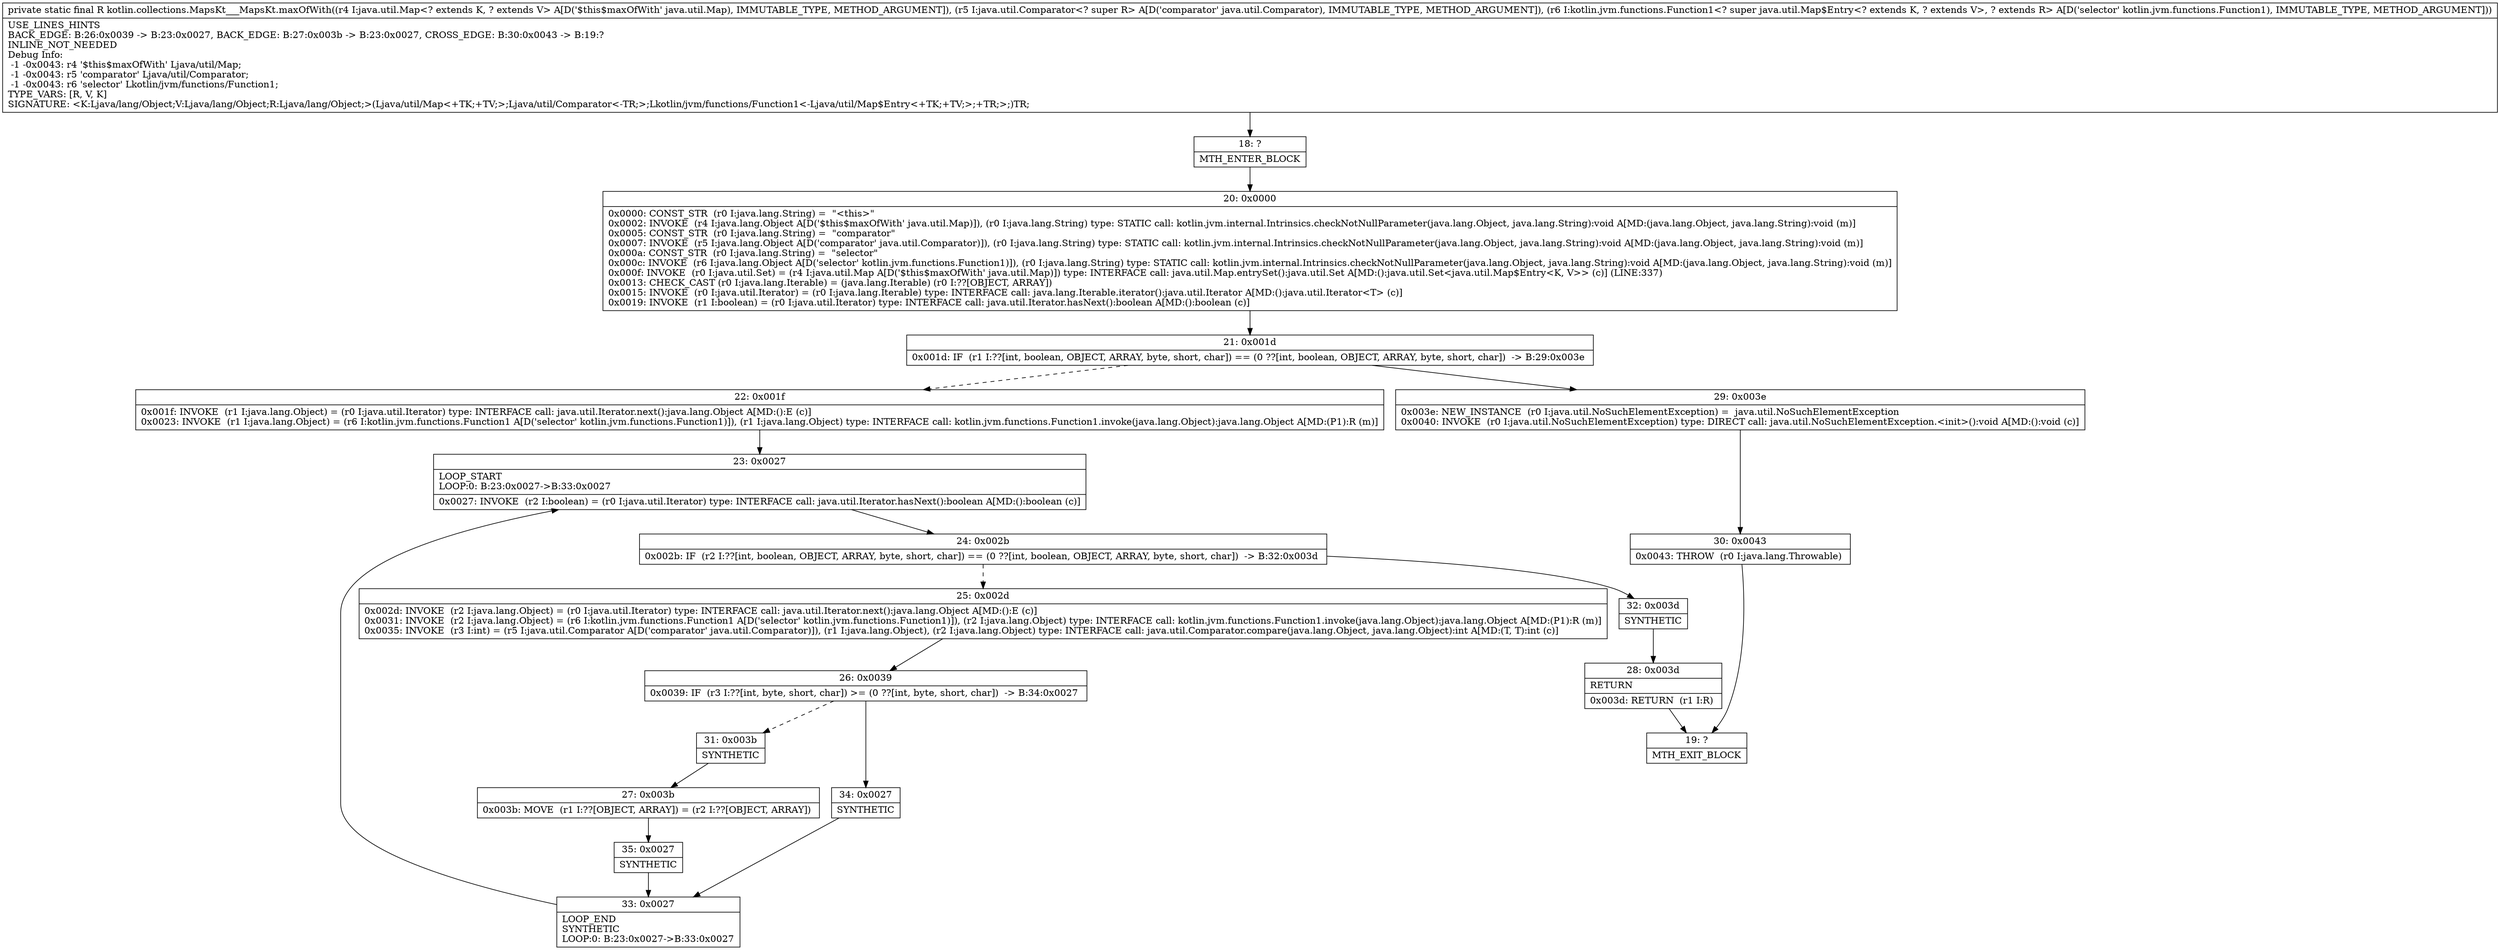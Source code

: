 digraph "CFG forkotlin.collections.MapsKt___MapsKt.maxOfWith(Ljava\/util\/Map;Ljava\/util\/Comparator;Lkotlin\/jvm\/functions\/Function1;)Ljava\/lang\/Object;" {
Node_18 [shape=record,label="{18\:\ ?|MTH_ENTER_BLOCK\l}"];
Node_20 [shape=record,label="{20\:\ 0x0000|0x0000: CONST_STR  (r0 I:java.lang.String) =  \"\<this\>\" \l0x0002: INVOKE  (r4 I:java.lang.Object A[D('$this$maxOfWith' java.util.Map)]), (r0 I:java.lang.String) type: STATIC call: kotlin.jvm.internal.Intrinsics.checkNotNullParameter(java.lang.Object, java.lang.String):void A[MD:(java.lang.Object, java.lang.String):void (m)]\l0x0005: CONST_STR  (r0 I:java.lang.String) =  \"comparator\" \l0x0007: INVOKE  (r5 I:java.lang.Object A[D('comparator' java.util.Comparator)]), (r0 I:java.lang.String) type: STATIC call: kotlin.jvm.internal.Intrinsics.checkNotNullParameter(java.lang.Object, java.lang.String):void A[MD:(java.lang.Object, java.lang.String):void (m)]\l0x000a: CONST_STR  (r0 I:java.lang.String) =  \"selector\" \l0x000c: INVOKE  (r6 I:java.lang.Object A[D('selector' kotlin.jvm.functions.Function1)]), (r0 I:java.lang.String) type: STATIC call: kotlin.jvm.internal.Intrinsics.checkNotNullParameter(java.lang.Object, java.lang.String):void A[MD:(java.lang.Object, java.lang.String):void (m)]\l0x000f: INVOKE  (r0 I:java.util.Set) = (r4 I:java.util.Map A[D('$this$maxOfWith' java.util.Map)]) type: INTERFACE call: java.util.Map.entrySet():java.util.Set A[MD:():java.util.Set\<java.util.Map$Entry\<K, V\>\> (c)] (LINE:337)\l0x0013: CHECK_CAST (r0 I:java.lang.Iterable) = (java.lang.Iterable) (r0 I:??[OBJECT, ARRAY]) \l0x0015: INVOKE  (r0 I:java.util.Iterator) = (r0 I:java.lang.Iterable) type: INTERFACE call: java.lang.Iterable.iterator():java.util.Iterator A[MD:():java.util.Iterator\<T\> (c)]\l0x0019: INVOKE  (r1 I:boolean) = (r0 I:java.util.Iterator) type: INTERFACE call: java.util.Iterator.hasNext():boolean A[MD:():boolean (c)]\l}"];
Node_21 [shape=record,label="{21\:\ 0x001d|0x001d: IF  (r1 I:??[int, boolean, OBJECT, ARRAY, byte, short, char]) == (0 ??[int, boolean, OBJECT, ARRAY, byte, short, char])  \-\> B:29:0x003e \l}"];
Node_22 [shape=record,label="{22\:\ 0x001f|0x001f: INVOKE  (r1 I:java.lang.Object) = (r0 I:java.util.Iterator) type: INTERFACE call: java.util.Iterator.next():java.lang.Object A[MD:():E (c)]\l0x0023: INVOKE  (r1 I:java.lang.Object) = (r6 I:kotlin.jvm.functions.Function1 A[D('selector' kotlin.jvm.functions.Function1)]), (r1 I:java.lang.Object) type: INTERFACE call: kotlin.jvm.functions.Function1.invoke(java.lang.Object):java.lang.Object A[MD:(P1):R (m)]\l}"];
Node_23 [shape=record,label="{23\:\ 0x0027|LOOP_START\lLOOP:0: B:23:0x0027\-\>B:33:0x0027\l|0x0027: INVOKE  (r2 I:boolean) = (r0 I:java.util.Iterator) type: INTERFACE call: java.util.Iterator.hasNext():boolean A[MD:():boolean (c)]\l}"];
Node_24 [shape=record,label="{24\:\ 0x002b|0x002b: IF  (r2 I:??[int, boolean, OBJECT, ARRAY, byte, short, char]) == (0 ??[int, boolean, OBJECT, ARRAY, byte, short, char])  \-\> B:32:0x003d \l}"];
Node_25 [shape=record,label="{25\:\ 0x002d|0x002d: INVOKE  (r2 I:java.lang.Object) = (r0 I:java.util.Iterator) type: INTERFACE call: java.util.Iterator.next():java.lang.Object A[MD:():E (c)]\l0x0031: INVOKE  (r2 I:java.lang.Object) = (r6 I:kotlin.jvm.functions.Function1 A[D('selector' kotlin.jvm.functions.Function1)]), (r2 I:java.lang.Object) type: INTERFACE call: kotlin.jvm.functions.Function1.invoke(java.lang.Object):java.lang.Object A[MD:(P1):R (m)]\l0x0035: INVOKE  (r3 I:int) = (r5 I:java.util.Comparator A[D('comparator' java.util.Comparator)]), (r1 I:java.lang.Object), (r2 I:java.lang.Object) type: INTERFACE call: java.util.Comparator.compare(java.lang.Object, java.lang.Object):int A[MD:(T, T):int (c)]\l}"];
Node_26 [shape=record,label="{26\:\ 0x0039|0x0039: IF  (r3 I:??[int, byte, short, char]) \>= (0 ??[int, byte, short, char])  \-\> B:34:0x0027 \l}"];
Node_31 [shape=record,label="{31\:\ 0x003b|SYNTHETIC\l}"];
Node_27 [shape=record,label="{27\:\ 0x003b|0x003b: MOVE  (r1 I:??[OBJECT, ARRAY]) = (r2 I:??[OBJECT, ARRAY]) \l}"];
Node_35 [shape=record,label="{35\:\ 0x0027|SYNTHETIC\l}"];
Node_33 [shape=record,label="{33\:\ 0x0027|LOOP_END\lSYNTHETIC\lLOOP:0: B:23:0x0027\-\>B:33:0x0027\l}"];
Node_34 [shape=record,label="{34\:\ 0x0027|SYNTHETIC\l}"];
Node_32 [shape=record,label="{32\:\ 0x003d|SYNTHETIC\l}"];
Node_28 [shape=record,label="{28\:\ 0x003d|RETURN\l|0x003d: RETURN  (r1 I:R) \l}"];
Node_19 [shape=record,label="{19\:\ ?|MTH_EXIT_BLOCK\l}"];
Node_29 [shape=record,label="{29\:\ 0x003e|0x003e: NEW_INSTANCE  (r0 I:java.util.NoSuchElementException) =  java.util.NoSuchElementException \l0x0040: INVOKE  (r0 I:java.util.NoSuchElementException) type: DIRECT call: java.util.NoSuchElementException.\<init\>():void A[MD:():void (c)]\l}"];
Node_30 [shape=record,label="{30\:\ 0x0043|0x0043: THROW  (r0 I:java.lang.Throwable) \l}"];
MethodNode[shape=record,label="{private static final R kotlin.collections.MapsKt___MapsKt.maxOfWith((r4 I:java.util.Map\<? extends K, ? extends V\> A[D('$this$maxOfWith' java.util.Map), IMMUTABLE_TYPE, METHOD_ARGUMENT]), (r5 I:java.util.Comparator\<? super R\> A[D('comparator' java.util.Comparator), IMMUTABLE_TYPE, METHOD_ARGUMENT]), (r6 I:kotlin.jvm.functions.Function1\<? super java.util.Map$Entry\<? extends K, ? extends V\>, ? extends R\> A[D('selector' kotlin.jvm.functions.Function1), IMMUTABLE_TYPE, METHOD_ARGUMENT]))  | USE_LINES_HINTS\lBACK_EDGE: B:26:0x0039 \-\> B:23:0x0027, BACK_EDGE: B:27:0x003b \-\> B:23:0x0027, CROSS_EDGE: B:30:0x0043 \-\> B:19:?\lINLINE_NOT_NEEDED\lDebug Info:\l  \-1 \-0x0043: r4 '$this$maxOfWith' Ljava\/util\/Map;\l  \-1 \-0x0043: r5 'comparator' Ljava\/util\/Comparator;\l  \-1 \-0x0043: r6 'selector' Lkotlin\/jvm\/functions\/Function1;\lTYPE_VARS: [R, V, K]\lSIGNATURE: \<K:Ljava\/lang\/Object;V:Ljava\/lang\/Object;R:Ljava\/lang\/Object;\>(Ljava\/util\/Map\<+TK;+TV;\>;Ljava\/util\/Comparator\<\-TR;\>;Lkotlin\/jvm\/functions\/Function1\<\-Ljava\/util\/Map$Entry\<+TK;+TV;\>;+TR;\>;)TR;\l}"];
MethodNode -> Node_18;Node_18 -> Node_20;
Node_20 -> Node_21;
Node_21 -> Node_22[style=dashed];
Node_21 -> Node_29;
Node_22 -> Node_23;
Node_23 -> Node_24;
Node_24 -> Node_25[style=dashed];
Node_24 -> Node_32;
Node_25 -> Node_26;
Node_26 -> Node_31[style=dashed];
Node_26 -> Node_34;
Node_31 -> Node_27;
Node_27 -> Node_35;
Node_35 -> Node_33;
Node_33 -> Node_23;
Node_34 -> Node_33;
Node_32 -> Node_28;
Node_28 -> Node_19;
Node_29 -> Node_30;
Node_30 -> Node_19;
}

